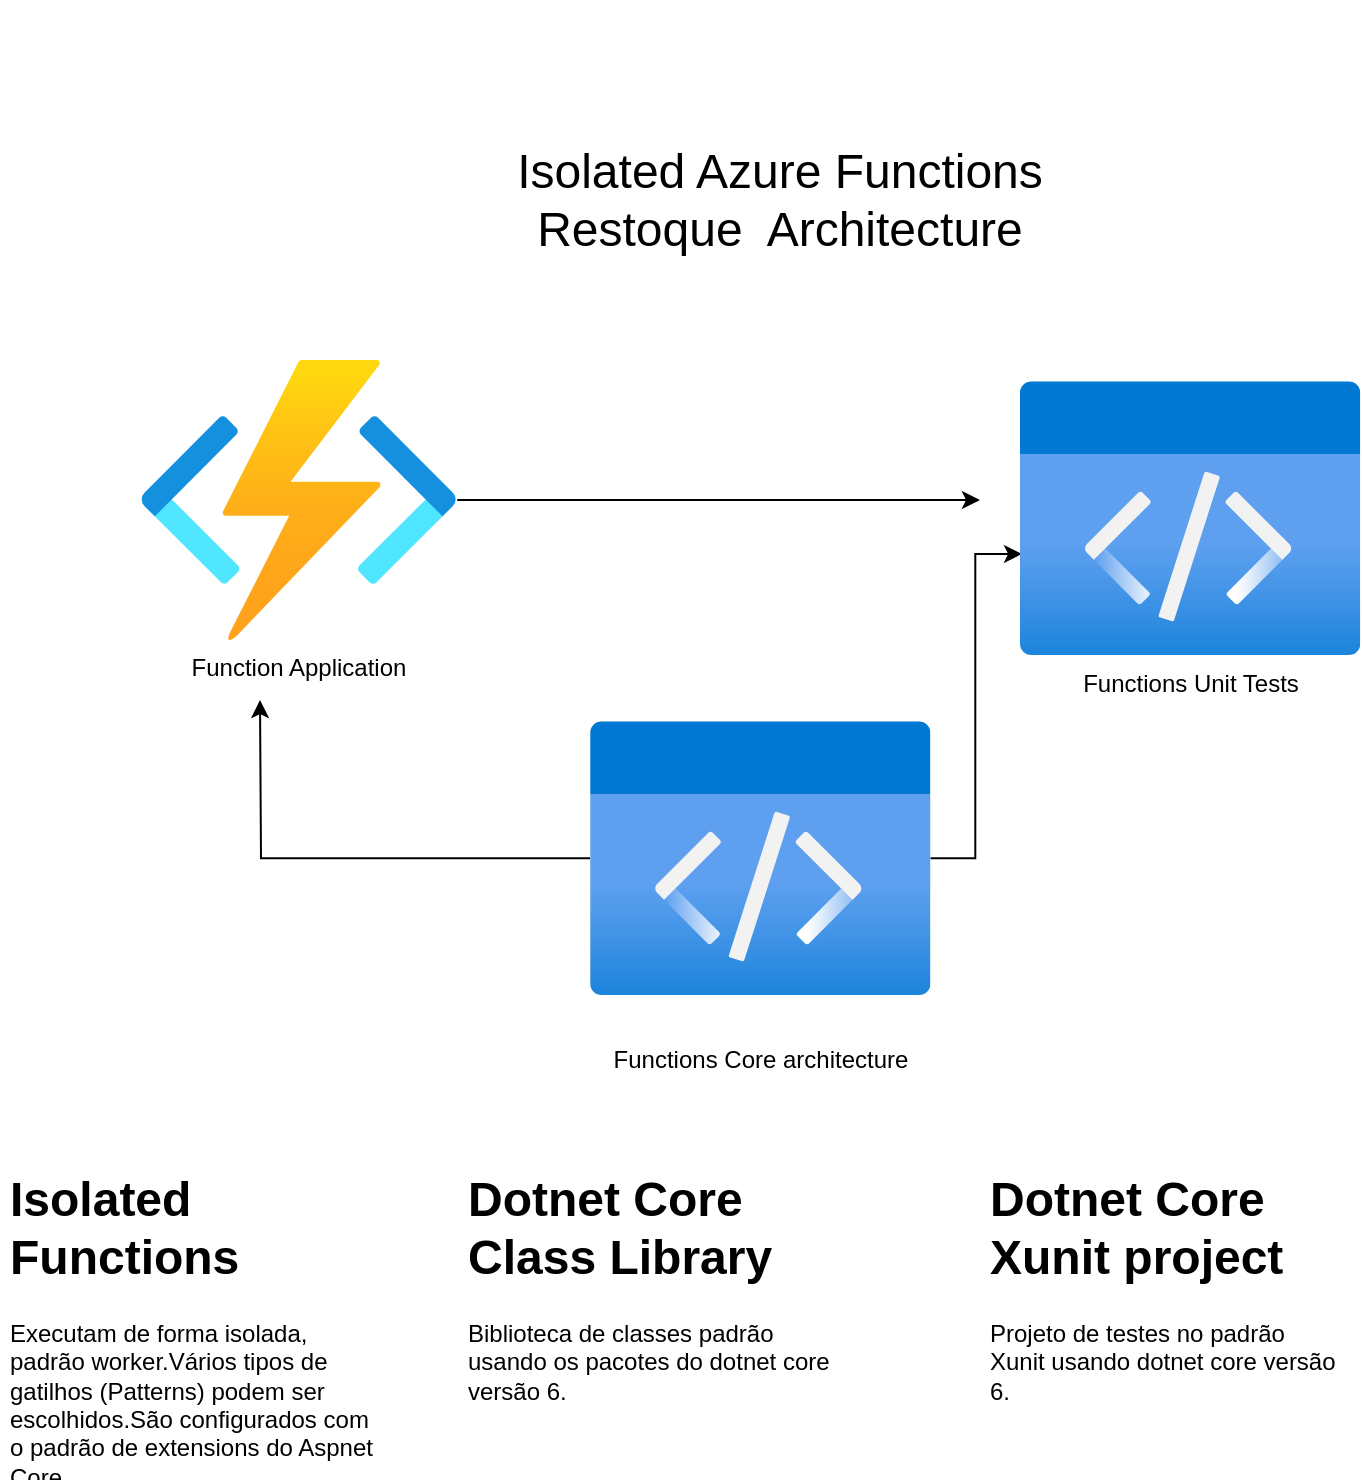 <mxfile version="15.4.0" type="device" pages="4"><diagram id="VKJnRRlsX3RFYluF_Fn0" name="componentes"><mxGraphModel dx="1919" dy="1663" grid="1" gridSize="10" guides="1" tooltips="1" connect="1" arrows="1" fold="1" page="1" pageScale="1" pageWidth="827" pageHeight="1169" math="0" shadow="0"><root><mxCell id="0"/><mxCell id="1" parent="0"/><mxCell id="DPDqyZ1gRygk5ELcxxnp-1" value="&lt;font style=&quot;font-size: 24px&quot;&gt;Isolated Azure Functions&lt;br&gt;Restoque&amp;nbsp; Architecture&lt;/font&gt;" style="text;html=1;strokeColor=none;fillColor=none;align=center;verticalAlign=middle;whiteSpace=wrap;rounded=0;" vertex="1" parent="1"><mxGeometry x="120" y="-20" width="520" height="200" as="geometry"/></mxCell><mxCell id="DPDqyZ1gRygk5ELcxxnp-2" style="edgeStyle=orthogonalEdgeStyle;rounded=0;orthogonalLoop=1;jettySize=auto;html=1;" edge="1" parent="1" source="DPDqyZ1gRygk5ELcxxnp-3"><mxGeometry relative="1" as="geometry"><mxPoint x="480" y="230" as="targetPoint"/></mxGeometry></mxCell><mxCell id="DPDqyZ1gRygk5ELcxxnp-3" value="Function Application" style="aspect=fixed;html=1;points=[];align=center;image;fontSize=12;image=img/lib/azure2/compute/Function_Apps.svg;" vertex="1" parent="1"><mxGeometry x="60" y="160" width="158.66" height="140" as="geometry"/></mxCell><mxCell id="DPDqyZ1gRygk5ELcxxnp-4" style="edgeStyle=orthogonalEdgeStyle;rounded=0;orthogonalLoop=1;jettySize=auto;html=1;entryX=0.006;entryY=0.629;entryDx=0;entryDy=0;entryPerimeter=0;" edge="1" parent="1" source="DPDqyZ1gRygk5ELcxxnp-6" target="DPDqyZ1gRygk5ELcxxnp-7"><mxGeometry relative="1" as="geometry"/></mxCell><mxCell id="DPDqyZ1gRygk5ELcxxnp-5" style="edgeStyle=orthogonalEdgeStyle;rounded=0;orthogonalLoop=1;jettySize=auto;html=1;" edge="1" parent="1" source="DPDqyZ1gRygk5ELcxxnp-6"><mxGeometry relative="1" as="geometry"><mxPoint x="120" y="330" as="targetPoint"/></mxGeometry></mxCell><mxCell id="DPDqyZ1gRygk5ELcxxnp-6" value="" style="aspect=fixed;html=1;points=[];align=center;image;fontSize=12;image=img/lib/azure2/general/Code.svg;" vertex="1" parent="1"><mxGeometry x="285.08" y="340" width="170.15" height="138.25" as="geometry"/></mxCell><mxCell id="DPDqyZ1gRygk5ELcxxnp-7" value="Functions Unit Tests&lt;br&gt;" style="aspect=fixed;html=1;points=[];align=center;image;fontSize=12;image=img/lib/azure2/general/Code.svg;" vertex="1" parent="1"><mxGeometry x="500" y="170" width="170.15" height="138.25" as="geometry"/></mxCell><mxCell id="DPDqyZ1gRygk5ELcxxnp-8" value="Functions Core&amp;nbsp;architecture" style="text;html=1;align=center;verticalAlign=middle;resizable=0;points=[];autosize=1;strokeColor=none;fillColor=none;" vertex="1" parent="1"><mxGeometry x="290.16" y="500" width="160" height="20" as="geometry"/></mxCell><mxCell id="DPDqyZ1gRygk5ELcxxnp-9" value="&lt;h1&gt;Isolated Functions&lt;/h1&gt;&lt;div&gt;Executam de forma isolada, padrão worker.Vários tipos de gatilhos (Patterns) podem ser escolhidos.São configurados com o padrão de extensions do Aspnet Core&lt;/div&gt;" style="text;html=1;strokeColor=none;fillColor=none;spacing=5;spacingTop=-20;whiteSpace=wrap;overflow=hidden;rounded=0;" vertex="1" parent="1"><mxGeometry x="-10" y="560" width="190" height="160" as="geometry"/></mxCell><mxCell id="DPDqyZ1gRygk5ELcxxnp-10" value="&lt;h1&gt;Dotnet Core Class Library&lt;/h1&gt;&lt;div&gt;Biblioteca de classes padrão usando os pacotes do dotnet core versão 6.&lt;/div&gt;" style="text;html=1;strokeColor=none;fillColor=none;spacing=5;spacingTop=-20;whiteSpace=wrap;overflow=hidden;rounded=0;" vertex="1" parent="1"><mxGeometry x="218.66" y="560" width="190" height="160" as="geometry"/></mxCell><mxCell id="DPDqyZ1gRygk5ELcxxnp-11" value="&lt;h1&gt;Dotnet Core Xunit project&lt;/h1&gt;&lt;div&gt;Projeto de testes no padrão Xunit&amp;nbsp;usando dotnet core versão 6.&lt;/div&gt;" style="text;html=1;strokeColor=none;fillColor=none;spacing=5;spacingTop=-20;whiteSpace=wrap;overflow=hidden;rounded=0;" vertex="1" parent="1"><mxGeometry x="480.15" y="560" width="190" height="160" as="geometry"/></mxCell></root></mxGraphModel></diagram><diagram id="qc8ZOKk3Y8ybwbHBJtm6" name="arquitetura"><mxGraphModel dx="1092" dy="494" grid="1" gridSize="10" guides="1" tooltips="1" connect="1" arrows="1" fold="1" page="1" pageScale="1" pageWidth="827" pageHeight="1169" math="0" shadow="0"><root><mxCell id="MXYuRWiuWIy4Gi80403X-0"/><mxCell id="MXYuRWiuWIy4Gi80403X-1" parent="MXYuRWiuWIy4Gi80403X-0"/><mxCell id="MXYuRWiuWIy4Gi80403X-2" value="&lt;font style=&quot;font-size: 18px&quot;&gt;&lt;b&gt;Restoque.Functions&lt;/b&gt;&lt;/font&gt;" style="rounded=1;whiteSpace=wrap;html=1;absoluteArcSize=1;arcSize=14;strokeWidth=2;fillColor=#A9C4EB;" vertex="1" parent="MXYuRWiuWIy4Gi80403X-1"><mxGeometry x="70" y="40" width="260" height="100" as="geometry"/></mxCell><mxCell id="MXYuRWiuWIy4Gi80403X-3" value="&lt;b&gt;Functions&lt;/b&gt;" style="rounded=1;whiteSpace=wrap;html=1;absoluteArcSize=1;arcSize=14;strokeWidth=2;fillColor=#A9C4EB;" vertex="1" parent="MXYuRWiuWIy4Gi80403X-1"><mxGeometry x="70" y="170" width="100" height="100" as="geometry"/></mxCell><mxCell id="MXYuRWiuWIy4Gi80403X-4" value="&lt;b&gt;Program.cs&lt;br&gt;&lt;br&gt;&lt;/b&gt;" style="rounded=1;whiteSpace=wrap;html=1;absoluteArcSize=1;arcSize=14;strokeWidth=2;fillColor=#A9C4EB;" vertex="1" parent="MXYuRWiuWIy4Gi80403X-1"><mxGeometry x="230" y="170" width="100" height="100" as="geometry"/></mxCell><mxCell id="MXYuRWiuWIy4Gi80403X-5" value="&lt;font style=&quot;font-size: 18px&quot;&gt;&lt;b&gt;Restoque.Functions.Core&lt;/b&gt;&lt;/font&gt;" style="rounded=1;whiteSpace=wrap;html=1;absoluteArcSize=1;arcSize=14;strokeWidth=2;fillColor=#67AB9F;" vertex="1" parent="MXYuRWiuWIy4Gi80403X-1"><mxGeometry x="430" y="40" width="260" height="100" as="geometry"/></mxCell><mxCell id="MXYuRWiuWIy4Gi80403X-6" value="&lt;b&gt;Applications&lt;/b&gt;&lt;br&gt;Interfaces&lt;br&gt;Services&lt;br&gt;Dtos" style="rounded=1;whiteSpace=wrap;html=1;absoluteArcSize=1;arcSize=14;strokeWidth=2;fillColor=#67AB9F;" vertex="1" parent="MXYuRWiuWIy4Gi80403X-1"><mxGeometry x="431" y="170" width="100" height="100" as="geometry"/></mxCell><mxCell id="MXYuRWiuWIy4Gi80403X-7" value="&lt;b&gt;Domain&lt;/b&gt;&lt;br&gt;Entities&lt;br&gt;Repositories&lt;br&gt;Value Objects&lt;br&gt;Enums&lt;br&gt;Domain Services" style="rounded=1;whiteSpace=wrap;html=1;absoluteArcSize=1;arcSize=14;strokeWidth=2;fillColor=#67AB9F;" vertex="1" parent="MXYuRWiuWIy4Gi80403X-1"><mxGeometry x="590" y="170" width="100" height="100" as="geometry"/></mxCell><mxCell id="MXYuRWiuWIy4Gi80403X-8" value="&lt;b&gt;Infra.Data&lt;/b&gt;&lt;br&gt;Contexts&lt;br&gt;Repositories&lt;br&gt;Query Helpers" style="rounded=1;whiteSpace=wrap;html=1;absoluteArcSize=1;arcSize=14;strokeWidth=2;fillColor=#67AB9F;" vertex="1" parent="MXYuRWiuWIy4Gi80403X-1"><mxGeometry x="430" y="290" width="100" height="100" as="geometry"/></mxCell><mxCell id="MXYuRWiuWIy4Gi80403X-9" value="&lt;b&gt;Extensions&lt;/b&gt;&lt;br&gt;DI&lt;br&gt;IOptions&lt;br&gt;Serilog&lt;br&gt;Application insights" style="rounded=1;whiteSpace=wrap;html=1;absoluteArcSize=1;arcSize=14;strokeWidth=2;fillColor=#67AB9F;" vertex="1" parent="MXYuRWiuWIy4Gi80403X-1"><mxGeometry x="590" y="290" width="100" height="100" as="geometry"/></mxCell><mxCell id="MXYuRWiuWIy4Gi80403X-10" value="&lt;b&gt;Shared&lt;/b&gt;&lt;br&gt;Configurations&lt;br&gt;Base Entities&lt;br&gt;Structured Log&lt;br&gt;Log Services&lt;br&gt;Notification&lt;br&gt;Notification Services" style="rounded=1;whiteSpace=wrap;html=1;absoluteArcSize=1;arcSize=14;strokeWidth=2;fillColor=#67AB9F;" vertex="1" parent="MXYuRWiuWIy4Gi80403X-1"><mxGeometry x="431" y="410" width="129" height="100" as="geometry"/></mxCell><mxCell id="MXYuRWiuWIy4Gi80403X-11" value="&lt;b&gt;Middlewares&lt;/b&gt;&lt;br&gt;Exceptions&lt;br&gt;" style="rounded=1;whiteSpace=wrap;html=1;absoluteArcSize=1;arcSize=14;strokeWidth=2;fillColor=#67AB9F;" vertex="1" parent="MXYuRWiuWIy4Gi80403X-1"><mxGeometry x="590" y="410" width="100" height="100" as="geometry"/></mxCell><mxCell id="MXYuRWiuWIy4Gi80403X-12" value="&lt;font style=&quot;font-size: 18px&quot;&gt;&lt;b&gt;Restoque.Functions.Tests&lt;br&gt;&lt;/b&gt;&lt;/font&gt;" style="rounded=1;whiteSpace=wrap;html=1;absoluteArcSize=1;arcSize=14;strokeWidth=2;fillColor=#FFB570;" vertex="1" parent="MXYuRWiuWIy4Gi80403X-1"><mxGeometry x="70" y="350" width="260" height="100" as="geometry"/></mxCell><mxCell id="MXYuRWiuWIy4Gi80403X-13" value="&lt;b&gt;Fake Interfaces&lt;/b&gt;" style="rounded=1;whiteSpace=wrap;html=1;absoluteArcSize=1;arcSize=14;strokeWidth=2;fillColor=#FFB570;" vertex="1" parent="MXYuRWiuWIy4Gi80403X-1"><mxGeometry x="70" y="470" width="100" height="100" as="geometry"/></mxCell><mxCell id="MXYuRWiuWIy4Gi80403X-14" value="&lt;b&gt;Domain&lt;/b&gt;&lt;br&gt;Fake Entities&lt;br&gt;Domain Services" style="rounded=1;whiteSpace=wrap;html=1;absoluteArcSize=1;arcSize=14;strokeWidth=2;fillColor=#FFB570;" vertex="1" parent="MXYuRWiuWIy4Gi80403X-1"><mxGeometry x="70" y="590" width="140" height="100" as="geometry"/></mxCell><mxCell id="MXYuRWiuWIy4Gi80403X-15" value="&lt;b&gt;Application&lt;/b&gt;&lt;br&gt;Fake Dtos&lt;br&gt;Application Services" style="rounded=1;whiteSpace=wrap;html=1;absoluteArcSize=1;arcSize=14;strokeWidth=2;fillColor=#FFB570;" vertex="1" parent="MXYuRWiuWIy4Gi80403X-1"><mxGeometry x="190" y="470" width="140" height="100" as="geometry"/></mxCell><mxCell id="MXYuRWiuWIy4Gi80403X-16" value="&lt;b&gt;Functions&lt;/b&gt;&lt;br&gt;Function Tests" style="rounded=1;whiteSpace=wrap;html=1;absoluteArcSize=1;arcSize=14;strokeWidth=2;fillColor=#FFB570;" vertex="1" parent="MXYuRWiuWIy4Gi80403X-1"><mxGeometry x="220" y="590" width="140" height="100" as="geometry"/></mxCell><mxCell id="MXYuRWiuWIy4Gi80403X-17" value="&lt;b&gt;Global usings&lt;/b&gt;&lt;br&gt;" style="rounded=1;whiteSpace=wrap;html=1;absoluteArcSize=1;arcSize=14;strokeWidth=2;fillColor=#FFB570;" vertex="1" parent="MXYuRWiuWIy4Gi80403X-1"><mxGeometry x="70" y="710" width="140" height="100" as="geometry"/></mxCell><mxCell id="MXYuRWiuWIy4Gi80403X-18" value="&lt;font style=&quot;font-size: 18px&quot;&gt;&lt;b&gt;Nuget Packages&lt;br&gt;&lt;/b&gt;&lt;/font&gt;" style="rounded=1;whiteSpace=wrap;html=1;absoluteArcSize=1;arcSize=14;strokeWidth=2;fillColor=#99FF33;" vertex="1" parent="MXYuRWiuWIy4Gi80403X-1"><mxGeometry x="431" y="580" width="260" height="100" as="geometry"/></mxCell><mxCell id="MXYuRWiuWIy4Gi80403X-19" value="&lt;b&gt;MOQ&lt;/b&gt;" style="rounded=1;whiteSpace=wrap;html=1;absoluteArcSize=1;arcSize=14;strokeWidth=2;fillColor=#FFB570;" vertex="1" parent="MXYuRWiuWIy4Gi80403X-1"><mxGeometry x="431" y="710" width="79" height="50" as="geometry"/></mxCell><mxCell id="MXYuRWiuWIy4Gi80403X-20" value="&lt;b&gt;AutoFixture&lt;/b&gt;" style="rounded=1;whiteSpace=wrap;html=1;absoluteArcSize=1;arcSize=14;strokeWidth=2;fillColor=#FFB570;" vertex="1" parent="MXYuRWiuWIy4Gi80403X-1"><mxGeometry x="530" y="710" width="79" height="50" as="geometry"/></mxCell><mxCell id="MXYuRWiuWIy4Gi80403X-21" value="&lt;b&gt;Xunit&lt;/b&gt;" style="rounded=1;whiteSpace=wrap;html=1;absoluteArcSize=1;arcSize=14;strokeWidth=2;fillColor=#FFB570;" vertex="1" parent="MXYuRWiuWIy4Gi80403X-1"><mxGeometry x="430" y="770" width="79" height="50" as="geometry"/></mxCell><mxCell id="MXYuRWiuWIy4Gi80403X-22" value="&lt;b&gt;Serilog&lt;/b&gt;" style="rounded=1;whiteSpace=wrap;html=1;absoluteArcSize=1;arcSize=14;strokeWidth=2;fillColor=#67AB9F;" vertex="1" parent="MXYuRWiuWIy4Gi80403X-1"><mxGeometry x="630" y="710" width="90" height="50" as="geometry"/></mxCell><mxCell id="MXYuRWiuWIy4Gi80403X-23" value="&lt;b&gt;Application Insights&lt;/b&gt;" style="rounded=1;whiteSpace=wrap;html=1;absoluteArcSize=1;arcSize=14;strokeWidth=2;fillColor=#67AB9F;" vertex="1" parent="MXYuRWiuWIy4Gi80403X-1"><mxGeometry x="630" y="770" width="90" height="50" as="geometry"/></mxCell><mxCell id="MXYuRWiuWIy4Gi80403X-24" value="&lt;b&gt;Extensions&lt;br&gt;Kafka&lt;br&gt;&lt;/b&gt;" style="rounded=1;whiteSpace=wrap;html=1;absoluteArcSize=1;arcSize=14;strokeWidth=2;fillColor=#67AB9F;" vertex="1" parent="MXYuRWiuWIy4Gi80403X-1"><mxGeometry x="524.5" y="770" width="90" height="50" as="geometry"/></mxCell><mxCell id="MXYuRWiuWIy4Gi80403X-25" value="&lt;b&gt;Serilog&lt;br&gt;Extensions&lt;br&gt;&lt;/b&gt;" style="rounded=1;whiteSpace=wrap;html=1;absoluteArcSize=1;arcSize=14;strokeWidth=2;fillColor=#67AB9F;" vertex="1" parent="MXYuRWiuWIy4Gi80403X-1"><mxGeometry x="430" y="840" width="90" height="50" as="geometry"/></mxCell><mxCell id="MXYuRWiuWIy4Gi80403X-26" value="&lt;b&gt;Serilog&lt;br&gt;Enrichers.Span&lt;br&gt;&lt;/b&gt;" style="rounded=1;whiteSpace=wrap;html=1;absoluteArcSize=1;arcSize=14;strokeWidth=2;fillColor=#67AB9F;" vertex="1" parent="MXYuRWiuWIy4Gi80403X-1"><mxGeometry x="531" y="840" width="90" height="50" as="geometry"/></mxCell><mxCell id="MXYuRWiuWIy4Gi80403X-27" value="&lt;b&gt;Serilog&lt;br&gt;Exceptions&lt;br&gt;&lt;/b&gt;" style="rounded=1;whiteSpace=wrap;html=1;absoluteArcSize=1;arcSize=14;strokeWidth=2;fillColor=#67AB9F;" vertex="1" parent="MXYuRWiuWIy4Gi80403X-1"><mxGeometry x="630" y="840" width="90" height="50" as="geometry"/></mxCell><mxCell id="MXYuRWiuWIy4Gi80403X-28" value="&lt;b&gt;Serilog&lt;br&gt;Sinks Console&lt;br&gt;&lt;/b&gt;" style="rounded=1;whiteSpace=wrap;html=1;absoluteArcSize=1;arcSize=14;strokeWidth=2;fillColor=#67AB9F;" vertex="1" parent="MXYuRWiuWIy4Gi80403X-1"><mxGeometry x="436" y="910" width="90" height="50" as="geometry"/></mxCell><mxCell id="MXYuRWiuWIy4Gi80403X-29" value="&lt;b&gt;Serilog&lt;br&gt;Sinks Application Insights&lt;br&gt;&lt;/b&gt;" style="rounded=1;whiteSpace=wrap;html=1;absoluteArcSize=1;arcSize=14;strokeWidth=2;fillColor=#67AB9F;" vertex="1" parent="MXYuRWiuWIy4Gi80403X-1"><mxGeometry x="540" y="910" width="120" height="70" as="geometry"/></mxCell><mxCell id="MXYuRWiuWIy4Gi80403X-30" value="&lt;b&gt;Function BDD&lt;br&gt;&lt;/b&gt;?????" style="rounded=1;whiteSpace=wrap;html=1;absoluteArcSize=1;arcSize=14;strokeWidth=2;fillColor=#FFB570;" vertex="1" parent="MXYuRWiuWIy4Gi80403X-1"><mxGeometry x="220" y="710" width="140" height="100" as="geometry"/></mxCell></root></mxGraphModel></diagram><diagram id="wblP_kh42AB5s8WuA-Ut" name="fluxo-geral"><mxGraphModel dx="1092" dy="494" grid="1" gridSize="10" guides="1" tooltips="1" connect="1" arrows="1" fold="1" page="1" pageScale="1" pageWidth="827" pageHeight="1169" math="0" shadow="0"><root><mxCell id="d1EVsfDoe6LcXhrVaX8W-0"/><mxCell id="d1EVsfDoe6LcXhrVaX8W-1" parent="d1EVsfDoe6LcXhrVaX8W-0"/><mxCell id="d1EVsfDoe6LcXhrVaX8W-2" value="" style="aspect=fixed;html=1;points=[];align=center;image;fontSize=12;image=img/lib/azure2/compute/Function_Apps.svg;" vertex="1" parent="d1EVsfDoe6LcXhrVaX8W-1"><mxGeometry x="310" y="184" width="68" height="60" as="geometry"/></mxCell><mxCell id="d1EVsfDoe6LcXhrVaX8W-6" style="edgeStyle=orthogonalEdgeStyle;rounded=0;orthogonalLoop=1;jettySize=auto;html=1;" edge="1" parent="d1EVsfDoe6LcXhrVaX8W-1" source="d1EVsfDoe6LcXhrVaX8W-3"><mxGeometry relative="1" as="geometry"><mxPoint x="290" y="212" as="targetPoint"/></mxGeometry></mxCell><mxCell id="d1EVsfDoe6LcXhrVaX8W-3" value="" style="aspect=fixed;html=1;points=[];align=center;image;fontSize=12;image=img/lib/azure2/app_services/App_Services.svg;" vertex="1" parent="d1EVsfDoe6LcXhrVaX8W-1"><mxGeometry x="60" y="180" width="64" height="64" as="geometry"/></mxCell><mxCell id="d1EVsfDoe6LcXhrVaX8W-4" value="Porta Postman" style="text;html=1;align=center;verticalAlign=middle;resizable=0;points=[];autosize=1;strokeColor=none;fillColor=none;" vertex="1" parent="d1EVsfDoe6LcXhrVaX8W-1"><mxGeometry x="47" y="250" width="90" height="20" as="geometry"/></mxCell><mxCell id="d1EVsfDoe6LcXhrVaX8W-5" value="Http Trigger" style="text;html=1;align=center;verticalAlign=middle;resizable=0;points=[];autosize=1;strokeColor=none;fillColor=none;" vertex="1" parent="d1EVsfDoe6LcXhrVaX8W-1"><mxGeometry x="298" y="250" width="80" height="20" as="geometry"/></mxCell><mxCell id="d1EVsfDoe6LcXhrVaX8W-19" style="edgeStyle=orthogonalEdgeStyle;rounded=0;orthogonalLoop=1;jettySize=auto;html=1;" edge="1" parent="d1EVsfDoe6LcXhrVaX8W-1" source="d1EVsfDoe6LcXhrVaX8W-7"><mxGeometry relative="1" as="geometry"><mxPoint x="344" y="440" as="targetPoint"/></mxGeometry></mxCell><mxCell id="d1EVsfDoe6LcXhrVaX8W-7" value="Validar contrato" style="rounded=1;whiteSpace=wrap;html=1;absoluteArcSize=1;arcSize=14;strokeWidth=2;fillColor=#99FF33;" vertex="1" parent="d1EVsfDoe6LcXhrVaX8W-1"><mxGeometry x="290" y="290" width="100" height="100" as="geometry"/></mxCell><mxCell id="5yH30N7Tu3vIFrqSqmoZ-9" style="edgeStyle=orthogonalEdgeStyle;rounded=0;orthogonalLoop=1;jettySize=auto;html=1;entryX=0.5;entryY=0;entryDx=0;entryDy=0;entryPerimeter=0;" edge="1" parent="d1EVsfDoe6LcXhrVaX8W-1" source="d1EVsfDoe6LcXhrVaX8W-8" target="5yH30N7Tu3vIFrqSqmoZ-8"><mxGeometry relative="1" as="geometry"/></mxCell><mxCell id="d1EVsfDoe6LcXhrVaX8W-8" value="Retorna notificação de erro&lt;br&gt;Status Code 400" style="rounded=1;whiteSpace=wrap;html=1;absoluteArcSize=1;arcSize=14;strokeWidth=2;fillColor=#99FF33;" vertex="1" parent="d1EVsfDoe6LcXhrVaX8W-1"><mxGeometry x="130" y="450" width="100" height="100" as="geometry"/></mxCell><mxCell id="d1EVsfDoe6LcXhrVaX8W-10" style="edgeStyle=orthogonalEdgeStyle;rounded=0;orthogonalLoop=1;jettySize=auto;html=1;" edge="1" parent="d1EVsfDoe6LcXhrVaX8W-1" source="d1EVsfDoe6LcXhrVaX8W-9"><mxGeometry relative="1" as="geometry"><mxPoint x="240" y="500" as="targetPoint"/></mxGeometry></mxCell><mxCell id="d1EVsfDoe6LcXhrVaX8W-13" style="edgeStyle=orthogonalEdgeStyle;rounded=0;orthogonalLoop=1;jettySize=auto;html=1;" edge="1" parent="d1EVsfDoe6LcXhrVaX8W-1" source="d1EVsfDoe6LcXhrVaX8W-9"><mxGeometry relative="1" as="geometry"><mxPoint x="344" y="600" as="targetPoint"/></mxGeometry></mxCell><mxCell id="d1EVsfDoe6LcXhrVaX8W-9" value="é válido?" style="strokeWidth=2;html=1;shape=mxgraph.flowchart.decision;whiteSpace=wrap;fillColor=#99FF33;" vertex="1" parent="d1EVsfDoe6LcXhrVaX8W-1"><mxGeometry x="294" y="450" width="100" height="100" as="geometry"/></mxCell><mxCell id="d1EVsfDoe6LcXhrVaX8W-11" value="Não" style="text;html=1;align=center;verticalAlign=middle;resizable=0;points=[];autosize=1;strokeColor=none;fillColor=none;" vertex="1" parent="d1EVsfDoe6LcXhrVaX8W-1"><mxGeometry x="258" y="470" width="40" height="20" as="geometry"/></mxCell><mxCell id="5yH30N7Tu3vIFrqSqmoZ-13" style="edgeStyle=orthogonalEdgeStyle;rounded=0;orthogonalLoop=1;jettySize=auto;html=1;" edge="1" parent="d1EVsfDoe6LcXhrVaX8W-1" source="d1EVsfDoe6LcXhrVaX8W-12"><mxGeometry relative="1" as="geometry"><mxPoint x="240" y="970" as="targetPoint"/></mxGeometry></mxCell><mxCell id="d1EVsfDoe6LcXhrVaX8W-12" value="Gera evento no kafka&lt;br&gt;com os dados recebidos" style="rounded=1;whiteSpace=wrap;html=1;absoluteArcSize=1;arcSize=14;strokeWidth=2;fillColor=#99FF33;" vertex="1" parent="d1EVsfDoe6LcXhrVaX8W-1"><mxGeometry x="298" y="920" width="100" height="100" as="geometry"/></mxCell><mxCell id="d1EVsfDoe6LcXhrVaX8W-14" value="Sim" style="text;html=1;align=center;verticalAlign=middle;resizable=0;points=[];autosize=1;strokeColor=none;fillColor=none;" vertex="1" parent="d1EVsfDoe6LcXhrVaX8W-1"><mxGeometry x="350" y="550" width="40" height="20" as="geometry"/></mxCell><mxCell id="d1EVsfDoe6LcXhrVaX8W-15" value="Fim" style="strokeWidth=2;html=1;shape=mxgraph.flowchart.terminator;whiteSpace=wrap;fillColor=#99FF33;" vertex="1" parent="d1EVsfDoe6LcXhrVaX8W-1"><mxGeometry x="130" y="1080" width="100" height="60" as="geometry"/></mxCell><mxCell id="5yH30N7Tu3vIFrqSqmoZ-14" style="edgeStyle=orthogonalEdgeStyle;rounded=0;orthogonalLoop=1;jettySize=auto;html=1;" edge="1" parent="d1EVsfDoe6LcXhrVaX8W-1" source="d1EVsfDoe6LcXhrVaX8W-17"><mxGeometry relative="1" as="geometry"><mxPoint x="174" y="1070" as="targetPoint"/></mxGeometry></mxCell><mxCell id="d1EVsfDoe6LcXhrVaX8W-17" value="Retorna notificação de sucesso&lt;br&gt;Status Code 201" style="rounded=1;whiteSpace=wrap;html=1;absoluteArcSize=1;arcSize=14;strokeWidth=2;fillColor=#99FF33;" vertex="1" parent="d1EVsfDoe6LcXhrVaX8W-1"><mxGeometry x="124" y="920" width="100" height="100" as="geometry"/></mxCell><mxCell id="d1EVsfDoe6LcXhrVaX8W-21" value="" style="aspect=fixed;html=1;points=[];align=center;image;fontSize=12;image=img/lib/azure2/compute/Function_Apps.svg;" vertex="1" parent="d1EVsfDoe6LcXhrVaX8W-1"><mxGeometry x="600" y="194" width="68" height="60" as="geometry"/></mxCell><mxCell id="d1EVsfDoe6LcXhrVaX8W-23" value="Kafka Trigger" style="text;html=1;align=center;verticalAlign=middle;resizable=0;points=[];autosize=1;strokeColor=none;fillColor=none;" vertex="1" parent="d1EVsfDoe6LcXhrVaX8W-1"><mxGeometry x="589" y="254" width="90" height="20" as="geometry"/></mxCell><mxCell id="d1EVsfDoe6LcXhrVaX8W-27" style="edgeStyle=orthogonalEdgeStyle;rounded=0;orthogonalLoop=1;jettySize=auto;html=1;" edge="1" parent="d1EVsfDoe6LcXhrVaX8W-1" source="d1EVsfDoe6LcXhrVaX8W-24"><mxGeometry relative="1" as="geometry"><mxPoint x="634" y="430" as="targetPoint"/></mxGeometry></mxCell><mxCell id="d1EVsfDoe6LcXhrVaX8W-24" value="Receber dados do topico vigiado" style="rounded=1;whiteSpace=wrap;html=1;absoluteArcSize=1;arcSize=14;strokeWidth=2;fillColor=#67AB9F;" vertex="1" parent="d1EVsfDoe6LcXhrVaX8W-1"><mxGeometry x="584" y="300" width="100" height="100" as="geometry"/></mxCell><mxCell id="d1EVsfDoe6LcXhrVaX8W-28" style="edgeStyle=orthogonalEdgeStyle;rounded=0;orthogonalLoop=1;jettySize=auto;html=1;" edge="1" parent="d1EVsfDoe6LcXhrVaX8W-1" source="d1EVsfDoe6LcXhrVaX8W-25"><mxGeometry relative="1" as="geometry"><mxPoint x="634" y="570" as="targetPoint"/></mxGeometry></mxCell><mxCell id="d1EVsfDoe6LcXhrVaX8W-25" value="Transformar nos dados da entidade" style="rounded=1;whiteSpace=wrap;html=1;absoluteArcSize=1;arcSize=14;strokeWidth=2;fillColor=#67AB9F;" vertex="1" parent="d1EVsfDoe6LcXhrVaX8W-1"><mxGeometry x="584" y="440" width="100" height="100" as="geometry"/></mxCell><mxCell id="d1EVsfDoe6LcXhrVaX8W-30" style="edgeStyle=orthogonalEdgeStyle;rounded=0;orthogonalLoop=1;jettySize=auto;html=1;" edge="1" parent="d1EVsfDoe6LcXhrVaX8W-1" source="d1EVsfDoe6LcXhrVaX8W-26"><mxGeometry relative="1" as="geometry"><mxPoint x="639" y="750" as="targetPoint"/></mxGeometry></mxCell><mxCell id="d1EVsfDoe6LcXhrVaX8W-26" value="Inserir no banco não relacional" style="rounded=1;whiteSpace=wrap;html=1;absoluteArcSize=1;arcSize=14;strokeWidth=2;fillColor=#67AB9F;" vertex="1" parent="d1EVsfDoe6LcXhrVaX8W-1"><mxGeometry x="589" y="585" width="100" height="100" as="geometry"/></mxCell><mxCell id="d1EVsfDoe6LcXhrVaX8W-29" value="Fim" style="strokeWidth=2;html=1;shape=mxgraph.flowchart.terminator;whiteSpace=wrap;fillColor=#67AB9F;" vertex="1" parent="d1EVsfDoe6LcXhrVaX8W-1"><mxGeometry x="589" y="770" width="100" height="60" as="geometry"/></mxCell><mxCell id="5yH30N7Tu3vIFrqSqmoZ-6" style="edgeStyle=orthogonalEdgeStyle;rounded=0;orthogonalLoop=1;jettySize=auto;html=1;" edge="1" parent="d1EVsfDoe6LcXhrVaX8W-1" source="5yH30N7Tu3vIFrqSqmoZ-1"><mxGeometry relative="1" as="geometry"><mxPoint x="180" y="740" as="targetPoint"/></mxGeometry></mxCell><mxCell id="5yH30N7Tu3vIFrqSqmoZ-11" style="edgeStyle=orthogonalEdgeStyle;rounded=0;orthogonalLoop=1;jettySize=auto;html=1;" edge="1" parent="d1EVsfDoe6LcXhrVaX8W-1" source="5yH30N7Tu3vIFrqSqmoZ-1"><mxGeometry relative="1" as="geometry"><mxPoint x="344" y="900" as="targetPoint"/></mxGeometry></mxCell><mxCell id="5yH30N7Tu3vIFrqSqmoZ-1" value="existe?" style="strokeWidth=2;html=1;shape=mxgraph.flowchart.decision;whiteSpace=wrap;fillColor=#99FF33;" vertex="1" parent="d1EVsfDoe6LcXhrVaX8W-1"><mxGeometry x="294" y="750" width="100" height="100" as="geometry"/></mxCell><mxCell id="5yH30N7Tu3vIFrqSqmoZ-15" style="edgeStyle=orthogonalEdgeStyle;rounded=0;orthogonalLoop=1;jettySize=auto;html=1;entryX=0.5;entryY=0;entryDx=0;entryDy=0;entryPerimeter=0;" edge="1" parent="d1EVsfDoe6LcXhrVaX8W-1" source="5yH30N7Tu3vIFrqSqmoZ-2" target="5yH30N7Tu3vIFrqSqmoZ-1"><mxGeometry relative="1" as="geometry"/></mxCell><mxCell id="5yH30N7Tu3vIFrqSqmoZ-2" value="Verificar existência de do contrato" style="rounded=1;whiteSpace=wrap;html=1;absoluteArcSize=1;arcSize=14;strokeWidth=2;fillColor=#99FF33;" vertex="1" parent="d1EVsfDoe6LcXhrVaX8W-1"><mxGeometry x="298" y="620" width="100" height="100" as="geometry"/></mxCell><mxCell id="5yH30N7Tu3vIFrqSqmoZ-10" style="edgeStyle=orthogonalEdgeStyle;rounded=0;orthogonalLoop=1;jettySize=auto;html=1;entryX=0.44;entryY=0.983;entryDx=0;entryDy=0;entryPerimeter=0;" edge="1" parent="d1EVsfDoe6LcXhrVaX8W-1" source="5yH30N7Tu3vIFrqSqmoZ-4" target="5yH30N7Tu3vIFrqSqmoZ-8"><mxGeometry relative="1" as="geometry"/></mxCell><mxCell id="5yH30N7Tu3vIFrqSqmoZ-4" value="Retorna notificação de erro&lt;br&gt;Status Code 404" style="rounded=1;whiteSpace=wrap;html=1;absoluteArcSize=1;arcSize=14;strokeWidth=2;fillColor=#99FF33;" vertex="1" parent="d1EVsfDoe6LcXhrVaX8W-1"><mxGeometry x="130" y="620" width="100" height="100" as="geometry"/></mxCell><mxCell id="5yH30N7Tu3vIFrqSqmoZ-5" value="Não" style="text;html=1;align=center;verticalAlign=middle;resizable=0;points=[];autosize=1;strokeColor=none;fillColor=none;" vertex="1" parent="d1EVsfDoe6LcXhrVaX8W-1"><mxGeometry x="258" y="770" width="40" height="20" as="geometry"/></mxCell><mxCell id="5yH30N7Tu3vIFrqSqmoZ-8" value="Fim" style="strokeWidth=2;html=1;shape=mxgraph.flowchart.terminator;whiteSpace=wrap;fillColor=#99FF33;" vertex="1" parent="d1EVsfDoe6LcXhrVaX8W-1"><mxGeometry x="10" y="555" width="100" height="60" as="geometry"/></mxCell><mxCell id="5yH30N7Tu3vIFrqSqmoZ-12" value="Sim" style="text;html=1;align=center;verticalAlign=middle;resizable=0;points=[];autosize=1;strokeColor=none;fillColor=none;" vertex="1" parent="d1EVsfDoe6LcXhrVaX8W-1"><mxGeometry x="340" y="850" width="40" height="20" as="geometry"/></mxCell></root></mxGraphModel></diagram><diagram id="WRC-uE1PvKOugOt6AuUu" name="mapa-de-testes"><mxGraphModel dx="1092" dy="494" grid="1" gridSize="10" guides="1" tooltips="1" connect="1" arrows="1" fold="1" page="1" pageScale="1" pageWidth="827" pageHeight="1169" math="0" shadow="0"><root><mxCell id="J4rbdVSiA2zbaaYqaXWY-0"/><mxCell id="J4rbdVSiA2zbaaYqaXWY-1" parent="J4rbdVSiA2zbaaYqaXWY-0"/><mxCell id="0ZSxswgJL4StIc2Xs95c-0" value="Http trigger&lt;br&gt;" style="rounded=1;whiteSpace=wrap;html=1;absoluteArcSize=1;arcSize=14;strokeWidth=2;fillColor=#67AB9F;" vertex="1" parent="J4rbdVSiA2zbaaYqaXWY-1"><mxGeometry x="40" y="180" width="100" height="100" as="geometry"/></mxCell><mxCell id="SciX-IBpGG4kTRYcDnls-2" style="edgeStyle=orthogonalEdgeStyle;rounded=0;orthogonalLoop=1;jettySize=auto;html=1;" edge="1" parent="J4rbdVSiA2zbaaYqaXWY-1" source="0ZSxswgJL4StIc2Xs95c-1"><mxGeometry relative="1" as="geometry"><mxPoint x="90" y="170" as="targetPoint"/></mxGeometry></mxCell><mxCell id="0ZSxswgJL4StIc2Xs95c-1" value="Deve retornar notificação quando contrato for inválido" style="rounded=1;whiteSpace=wrap;html=1;absoluteArcSize=1;arcSize=14;strokeWidth=2;fillColor=#67AB9F;" vertex="1" parent="J4rbdVSiA2zbaaYqaXWY-1"><mxGeometry x="210" y="30" width="240" height="100" as="geometry"/></mxCell><mxCell id="SciX-IBpGG4kTRYcDnls-3" style="edgeStyle=orthogonalEdgeStyle;rounded=0;orthogonalLoop=1;jettySize=auto;html=1;" edge="1" parent="J4rbdVSiA2zbaaYqaXWY-1" source="SciX-IBpGG4kTRYcDnls-0"><mxGeometry relative="1" as="geometry"><mxPoint x="150" y="230" as="targetPoint"/></mxGeometry></mxCell><mxCell id="SciX-IBpGG4kTRYcDnls-0" value="Deve retornar notificação quando contrato não existir" style="rounded=1;whiteSpace=wrap;html=1;absoluteArcSize=1;arcSize=14;strokeWidth=2;fillColor=#67AB9F;" vertex="1" parent="J4rbdVSiA2zbaaYqaXWY-1"><mxGeometry x="210" y="180" width="240" height="100" as="geometry"/></mxCell><mxCell id="SciX-IBpGG4kTRYcDnls-4" style="edgeStyle=orthogonalEdgeStyle;rounded=0;orthogonalLoop=1;jettySize=auto;html=1;" edge="1" parent="J4rbdVSiA2zbaaYqaXWY-1" source="SciX-IBpGG4kTRYcDnls-1"><mxGeometry relative="1" as="geometry"><mxPoint x="90" y="300" as="targetPoint"/></mxGeometry></mxCell><mxCell id="SciX-IBpGG4kTRYcDnls-1" value="Deve retornar notificação de sucesso quando processo for efetuado" style="rounded=1;whiteSpace=wrap;html=1;absoluteArcSize=1;arcSize=14;strokeWidth=2;fillColor=#67AB9F;" vertex="1" parent="J4rbdVSiA2zbaaYqaXWY-1"><mxGeometry x="210" y="320" width="240" height="100" as="geometry"/></mxCell></root></mxGraphModel></diagram></mxfile>